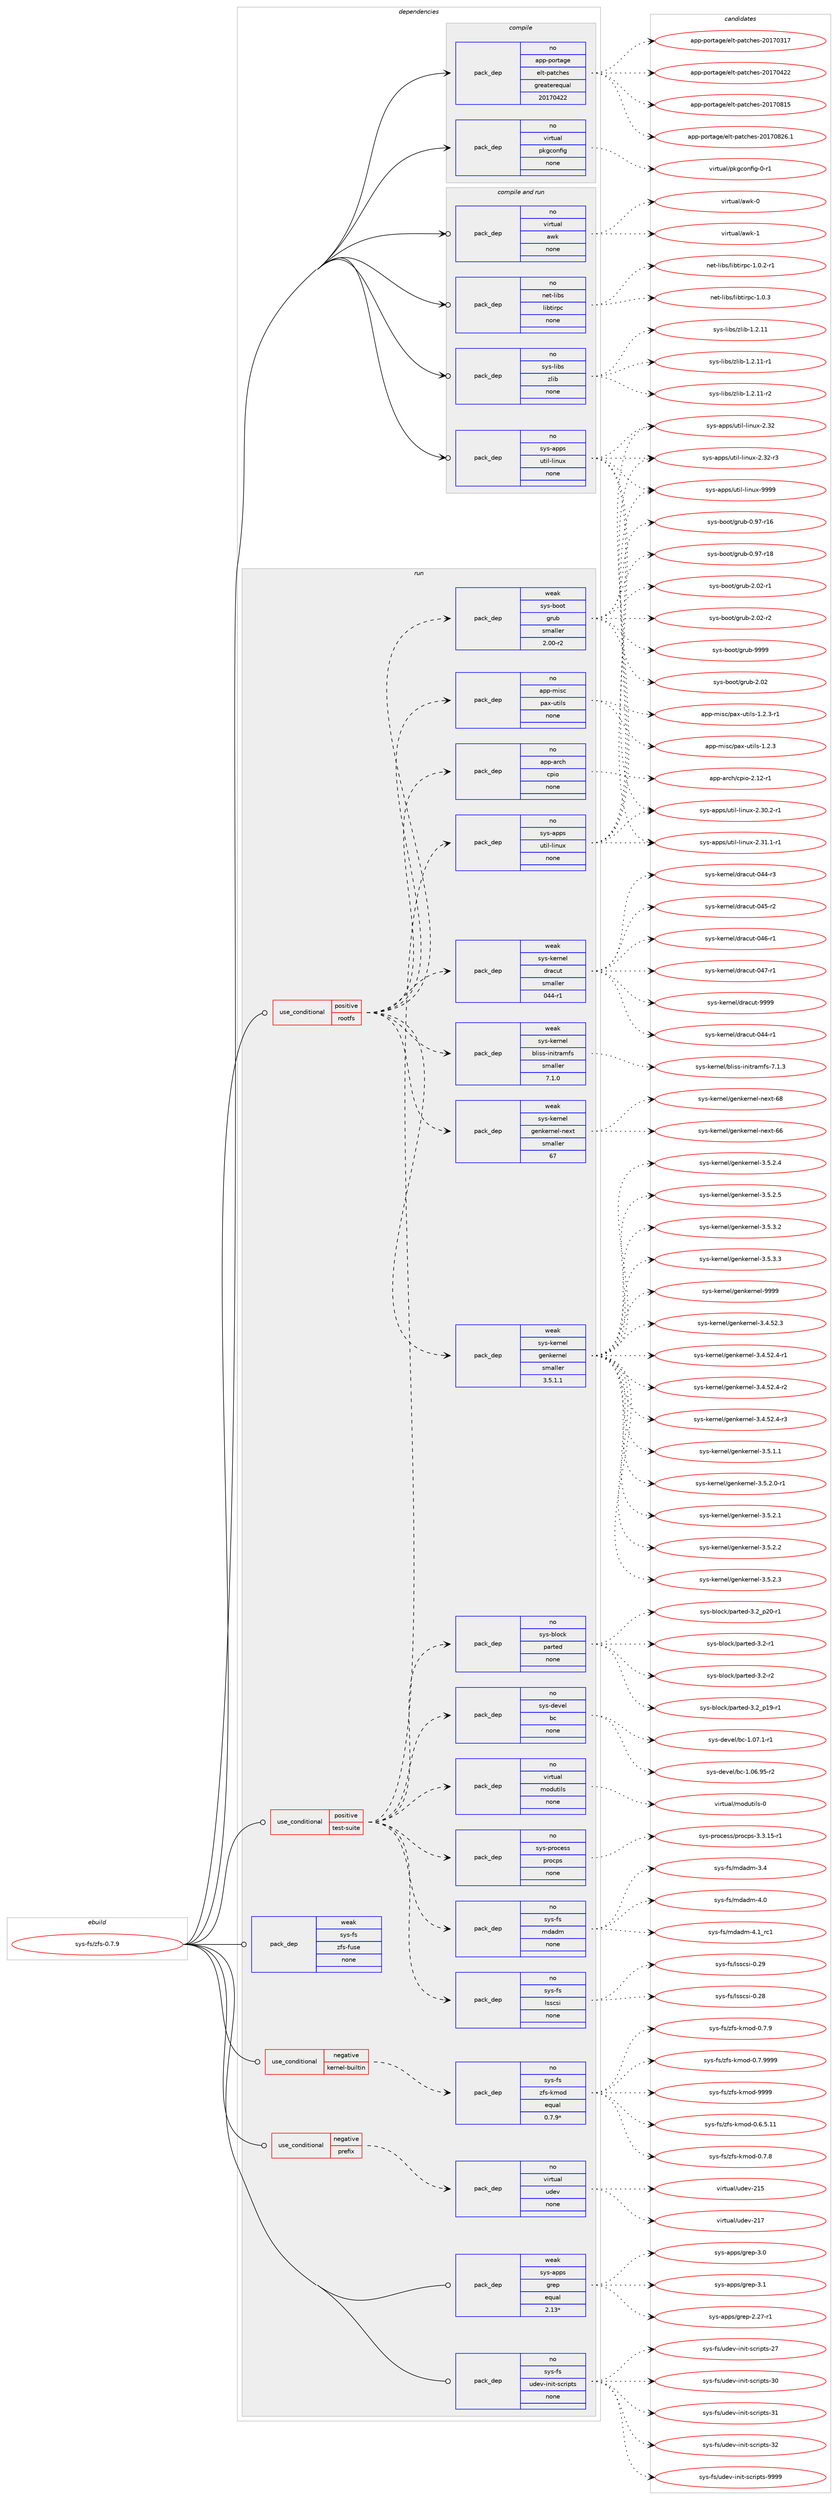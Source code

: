 digraph prolog {

# *************
# Graph options
# *************

newrank=true;
concentrate=true;
compound=true;
graph [rankdir=LR,fontname=Helvetica,fontsize=10,ranksep=1.5];#, ranksep=2.5, nodesep=0.2];
edge  [arrowhead=vee];
node  [fontname=Helvetica,fontsize=10];

# **********
# The ebuild
# **********

subgraph cluster_leftcol {
color=gray;
rank=same;
label=<<i>ebuild</i>>;
id [label="sys-fs/zfs-0.7.9", color=red, width=4, href="../sys-fs/zfs-0.7.9.svg"];
}

# ****************
# The dependencies
# ****************

subgraph cluster_midcol {
color=gray;
label=<<i>dependencies</i>>;
subgraph cluster_compile {
fillcolor="#eeeeee";
style=filled;
label=<<i>compile</i>>;
subgraph pack5389 {
dependency6874 [label=<<TABLE BORDER="0" CELLBORDER="1" CELLSPACING="0" CELLPADDING="4" WIDTH="220"><TR><TD ROWSPAN="6" CELLPADDING="30">pack_dep</TD></TR><TR><TD WIDTH="110">no</TD></TR><TR><TD>app-portage</TD></TR><TR><TD>elt-patches</TD></TR><TR><TD>greaterequal</TD></TR><TR><TD>20170422</TD></TR></TABLE>>, shape=none, color=blue];
}
id:e -> dependency6874:w [weight=20,style="solid",arrowhead="vee"];
subgraph pack5390 {
dependency6875 [label=<<TABLE BORDER="0" CELLBORDER="1" CELLSPACING="0" CELLPADDING="4" WIDTH="220"><TR><TD ROWSPAN="6" CELLPADDING="30">pack_dep</TD></TR><TR><TD WIDTH="110">no</TD></TR><TR><TD>virtual</TD></TR><TR><TD>pkgconfig</TD></TR><TR><TD>none</TD></TR><TR><TD></TD></TR></TABLE>>, shape=none, color=blue];
}
id:e -> dependency6875:w [weight=20,style="solid",arrowhead="vee"];
}
subgraph cluster_compileandrun {
fillcolor="#eeeeee";
style=filled;
label=<<i>compile and run</i>>;
subgraph pack5391 {
dependency6876 [label=<<TABLE BORDER="0" CELLBORDER="1" CELLSPACING="0" CELLPADDING="4" WIDTH="220"><TR><TD ROWSPAN="6" CELLPADDING="30">pack_dep</TD></TR><TR><TD WIDTH="110">no</TD></TR><TR><TD>net-libs</TD></TR><TR><TD>libtirpc</TD></TR><TR><TD>none</TD></TR><TR><TD></TD></TR></TABLE>>, shape=none, color=blue];
}
id:e -> dependency6876:w [weight=20,style="solid",arrowhead="odotvee"];
subgraph pack5392 {
dependency6877 [label=<<TABLE BORDER="0" CELLBORDER="1" CELLSPACING="0" CELLPADDING="4" WIDTH="220"><TR><TD ROWSPAN="6" CELLPADDING="30">pack_dep</TD></TR><TR><TD WIDTH="110">no</TD></TR><TR><TD>sys-apps</TD></TR><TR><TD>util-linux</TD></TR><TR><TD>none</TD></TR><TR><TD></TD></TR></TABLE>>, shape=none, color=blue];
}
id:e -> dependency6877:w [weight=20,style="solid",arrowhead="odotvee"];
subgraph pack5393 {
dependency6878 [label=<<TABLE BORDER="0" CELLBORDER="1" CELLSPACING="0" CELLPADDING="4" WIDTH="220"><TR><TD ROWSPAN="6" CELLPADDING="30">pack_dep</TD></TR><TR><TD WIDTH="110">no</TD></TR><TR><TD>sys-libs</TD></TR><TR><TD>zlib</TD></TR><TR><TD>none</TD></TR><TR><TD></TD></TR></TABLE>>, shape=none, color=blue];
}
id:e -> dependency6878:w [weight=20,style="solid",arrowhead="odotvee"];
subgraph pack5394 {
dependency6879 [label=<<TABLE BORDER="0" CELLBORDER="1" CELLSPACING="0" CELLPADDING="4" WIDTH="220"><TR><TD ROWSPAN="6" CELLPADDING="30">pack_dep</TD></TR><TR><TD WIDTH="110">no</TD></TR><TR><TD>virtual</TD></TR><TR><TD>awk</TD></TR><TR><TD>none</TD></TR><TR><TD></TD></TR></TABLE>>, shape=none, color=blue];
}
id:e -> dependency6879:w [weight=20,style="solid",arrowhead="odotvee"];
}
subgraph cluster_run {
fillcolor="#eeeeee";
style=filled;
label=<<i>run</i>>;
subgraph cond1409 {
dependency6880 [label=<<TABLE BORDER="0" CELLBORDER="1" CELLSPACING="0" CELLPADDING="4"><TR><TD ROWSPAN="3" CELLPADDING="10">use_conditional</TD></TR><TR><TD>negative</TD></TR><TR><TD>kernel-builtin</TD></TR></TABLE>>, shape=none, color=red];
subgraph pack5395 {
dependency6881 [label=<<TABLE BORDER="0" CELLBORDER="1" CELLSPACING="0" CELLPADDING="4" WIDTH="220"><TR><TD ROWSPAN="6" CELLPADDING="30">pack_dep</TD></TR><TR><TD WIDTH="110">no</TD></TR><TR><TD>sys-fs</TD></TR><TR><TD>zfs-kmod</TD></TR><TR><TD>equal</TD></TR><TR><TD>0.7.9*</TD></TR></TABLE>>, shape=none, color=blue];
}
dependency6880:e -> dependency6881:w [weight=20,style="dashed",arrowhead="vee"];
}
id:e -> dependency6880:w [weight=20,style="solid",arrowhead="odot"];
subgraph cond1410 {
dependency6882 [label=<<TABLE BORDER="0" CELLBORDER="1" CELLSPACING="0" CELLPADDING="4"><TR><TD ROWSPAN="3" CELLPADDING="10">use_conditional</TD></TR><TR><TD>negative</TD></TR><TR><TD>prefix</TD></TR></TABLE>>, shape=none, color=red];
subgraph pack5396 {
dependency6883 [label=<<TABLE BORDER="0" CELLBORDER="1" CELLSPACING="0" CELLPADDING="4" WIDTH="220"><TR><TD ROWSPAN="6" CELLPADDING="30">pack_dep</TD></TR><TR><TD WIDTH="110">no</TD></TR><TR><TD>virtual</TD></TR><TR><TD>udev</TD></TR><TR><TD>none</TD></TR><TR><TD></TD></TR></TABLE>>, shape=none, color=blue];
}
dependency6882:e -> dependency6883:w [weight=20,style="dashed",arrowhead="vee"];
}
id:e -> dependency6882:w [weight=20,style="solid",arrowhead="odot"];
subgraph cond1411 {
dependency6884 [label=<<TABLE BORDER="0" CELLBORDER="1" CELLSPACING="0" CELLPADDING="4"><TR><TD ROWSPAN="3" CELLPADDING="10">use_conditional</TD></TR><TR><TD>positive</TD></TR><TR><TD>rootfs</TD></TR></TABLE>>, shape=none, color=red];
subgraph pack5397 {
dependency6885 [label=<<TABLE BORDER="0" CELLBORDER="1" CELLSPACING="0" CELLPADDING="4" WIDTH="220"><TR><TD ROWSPAN="6" CELLPADDING="30">pack_dep</TD></TR><TR><TD WIDTH="110">no</TD></TR><TR><TD>app-arch</TD></TR><TR><TD>cpio</TD></TR><TR><TD>none</TD></TR><TR><TD></TD></TR></TABLE>>, shape=none, color=blue];
}
dependency6884:e -> dependency6885:w [weight=20,style="dashed",arrowhead="vee"];
subgraph pack5398 {
dependency6886 [label=<<TABLE BORDER="0" CELLBORDER="1" CELLSPACING="0" CELLPADDING="4" WIDTH="220"><TR><TD ROWSPAN="6" CELLPADDING="30">pack_dep</TD></TR><TR><TD WIDTH="110">no</TD></TR><TR><TD>app-misc</TD></TR><TR><TD>pax-utils</TD></TR><TR><TD>none</TD></TR><TR><TD></TD></TR></TABLE>>, shape=none, color=blue];
}
dependency6884:e -> dependency6886:w [weight=20,style="dashed",arrowhead="vee"];
subgraph pack5399 {
dependency6887 [label=<<TABLE BORDER="0" CELLBORDER="1" CELLSPACING="0" CELLPADDING="4" WIDTH="220"><TR><TD ROWSPAN="6" CELLPADDING="30">pack_dep</TD></TR><TR><TD WIDTH="110">weak</TD></TR><TR><TD>sys-boot</TD></TR><TR><TD>grub</TD></TR><TR><TD>smaller</TD></TR><TR><TD>2.00-r2</TD></TR></TABLE>>, shape=none, color=blue];
}
dependency6884:e -> dependency6887:w [weight=20,style="dashed",arrowhead="vee"];
subgraph pack5400 {
dependency6888 [label=<<TABLE BORDER="0" CELLBORDER="1" CELLSPACING="0" CELLPADDING="4" WIDTH="220"><TR><TD ROWSPAN="6" CELLPADDING="30">pack_dep</TD></TR><TR><TD WIDTH="110">weak</TD></TR><TR><TD>sys-kernel</TD></TR><TR><TD>genkernel</TD></TR><TR><TD>smaller</TD></TR><TR><TD>3.5.1.1</TD></TR></TABLE>>, shape=none, color=blue];
}
dependency6884:e -> dependency6888:w [weight=20,style="dashed",arrowhead="vee"];
subgraph pack5401 {
dependency6889 [label=<<TABLE BORDER="0" CELLBORDER="1" CELLSPACING="0" CELLPADDING="4" WIDTH="220"><TR><TD ROWSPAN="6" CELLPADDING="30">pack_dep</TD></TR><TR><TD WIDTH="110">weak</TD></TR><TR><TD>sys-kernel</TD></TR><TR><TD>genkernel-next</TD></TR><TR><TD>smaller</TD></TR><TR><TD>67</TD></TR></TABLE>>, shape=none, color=blue];
}
dependency6884:e -> dependency6889:w [weight=20,style="dashed",arrowhead="vee"];
subgraph pack5402 {
dependency6890 [label=<<TABLE BORDER="0" CELLBORDER="1" CELLSPACING="0" CELLPADDING="4" WIDTH="220"><TR><TD ROWSPAN="6" CELLPADDING="30">pack_dep</TD></TR><TR><TD WIDTH="110">weak</TD></TR><TR><TD>sys-kernel</TD></TR><TR><TD>bliss-initramfs</TD></TR><TR><TD>smaller</TD></TR><TR><TD>7.1.0</TD></TR></TABLE>>, shape=none, color=blue];
}
dependency6884:e -> dependency6890:w [weight=20,style="dashed",arrowhead="vee"];
subgraph pack5403 {
dependency6891 [label=<<TABLE BORDER="0" CELLBORDER="1" CELLSPACING="0" CELLPADDING="4" WIDTH="220"><TR><TD ROWSPAN="6" CELLPADDING="30">pack_dep</TD></TR><TR><TD WIDTH="110">weak</TD></TR><TR><TD>sys-kernel</TD></TR><TR><TD>dracut</TD></TR><TR><TD>smaller</TD></TR><TR><TD>044-r1</TD></TR></TABLE>>, shape=none, color=blue];
}
dependency6884:e -> dependency6891:w [weight=20,style="dashed",arrowhead="vee"];
}
id:e -> dependency6884:w [weight=20,style="solid",arrowhead="odot"];
subgraph cond1412 {
dependency6892 [label=<<TABLE BORDER="0" CELLBORDER="1" CELLSPACING="0" CELLPADDING="4"><TR><TD ROWSPAN="3" CELLPADDING="10">use_conditional</TD></TR><TR><TD>positive</TD></TR><TR><TD>test-suite</TD></TR></TABLE>>, shape=none, color=red];
subgraph pack5404 {
dependency6893 [label=<<TABLE BORDER="0" CELLBORDER="1" CELLSPACING="0" CELLPADDING="4" WIDTH="220"><TR><TD ROWSPAN="6" CELLPADDING="30">pack_dep</TD></TR><TR><TD WIDTH="110">no</TD></TR><TR><TD>sys-apps</TD></TR><TR><TD>util-linux</TD></TR><TR><TD>none</TD></TR><TR><TD></TD></TR></TABLE>>, shape=none, color=blue];
}
dependency6892:e -> dependency6893:w [weight=20,style="dashed",arrowhead="vee"];
subgraph pack5405 {
dependency6894 [label=<<TABLE BORDER="0" CELLBORDER="1" CELLSPACING="0" CELLPADDING="4" WIDTH="220"><TR><TD ROWSPAN="6" CELLPADDING="30">pack_dep</TD></TR><TR><TD WIDTH="110">no</TD></TR><TR><TD>sys-devel</TD></TR><TR><TD>bc</TD></TR><TR><TD>none</TD></TR><TR><TD></TD></TR></TABLE>>, shape=none, color=blue];
}
dependency6892:e -> dependency6894:w [weight=20,style="dashed",arrowhead="vee"];
subgraph pack5406 {
dependency6895 [label=<<TABLE BORDER="0" CELLBORDER="1" CELLSPACING="0" CELLPADDING="4" WIDTH="220"><TR><TD ROWSPAN="6" CELLPADDING="30">pack_dep</TD></TR><TR><TD WIDTH="110">no</TD></TR><TR><TD>sys-block</TD></TR><TR><TD>parted</TD></TR><TR><TD>none</TD></TR><TR><TD></TD></TR></TABLE>>, shape=none, color=blue];
}
dependency6892:e -> dependency6895:w [weight=20,style="dashed",arrowhead="vee"];
subgraph pack5407 {
dependency6896 [label=<<TABLE BORDER="0" CELLBORDER="1" CELLSPACING="0" CELLPADDING="4" WIDTH="220"><TR><TD ROWSPAN="6" CELLPADDING="30">pack_dep</TD></TR><TR><TD WIDTH="110">no</TD></TR><TR><TD>sys-fs</TD></TR><TR><TD>lsscsi</TD></TR><TR><TD>none</TD></TR><TR><TD></TD></TR></TABLE>>, shape=none, color=blue];
}
dependency6892:e -> dependency6896:w [weight=20,style="dashed",arrowhead="vee"];
subgraph pack5408 {
dependency6897 [label=<<TABLE BORDER="0" CELLBORDER="1" CELLSPACING="0" CELLPADDING="4" WIDTH="220"><TR><TD ROWSPAN="6" CELLPADDING="30">pack_dep</TD></TR><TR><TD WIDTH="110">no</TD></TR><TR><TD>sys-fs</TD></TR><TR><TD>mdadm</TD></TR><TR><TD>none</TD></TR><TR><TD></TD></TR></TABLE>>, shape=none, color=blue];
}
dependency6892:e -> dependency6897:w [weight=20,style="dashed",arrowhead="vee"];
subgraph pack5409 {
dependency6898 [label=<<TABLE BORDER="0" CELLBORDER="1" CELLSPACING="0" CELLPADDING="4" WIDTH="220"><TR><TD ROWSPAN="6" CELLPADDING="30">pack_dep</TD></TR><TR><TD WIDTH="110">no</TD></TR><TR><TD>sys-process</TD></TR><TR><TD>procps</TD></TR><TR><TD>none</TD></TR><TR><TD></TD></TR></TABLE>>, shape=none, color=blue];
}
dependency6892:e -> dependency6898:w [weight=20,style="dashed",arrowhead="vee"];
subgraph pack5410 {
dependency6899 [label=<<TABLE BORDER="0" CELLBORDER="1" CELLSPACING="0" CELLPADDING="4" WIDTH="220"><TR><TD ROWSPAN="6" CELLPADDING="30">pack_dep</TD></TR><TR><TD WIDTH="110">no</TD></TR><TR><TD>virtual</TD></TR><TR><TD>modutils</TD></TR><TR><TD>none</TD></TR><TR><TD></TD></TR></TABLE>>, shape=none, color=blue];
}
dependency6892:e -> dependency6899:w [weight=20,style="dashed",arrowhead="vee"];
}
id:e -> dependency6892:w [weight=20,style="solid",arrowhead="odot"];
subgraph pack5411 {
dependency6900 [label=<<TABLE BORDER="0" CELLBORDER="1" CELLSPACING="0" CELLPADDING="4" WIDTH="220"><TR><TD ROWSPAN="6" CELLPADDING="30">pack_dep</TD></TR><TR><TD WIDTH="110">no</TD></TR><TR><TD>sys-fs</TD></TR><TR><TD>udev-init-scripts</TD></TR><TR><TD>none</TD></TR><TR><TD></TD></TR></TABLE>>, shape=none, color=blue];
}
id:e -> dependency6900:w [weight=20,style="solid",arrowhead="odot"];
subgraph pack5412 {
dependency6901 [label=<<TABLE BORDER="0" CELLBORDER="1" CELLSPACING="0" CELLPADDING="4" WIDTH="220"><TR><TD ROWSPAN="6" CELLPADDING="30">pack_dep</TD></TR><TR><TD WIDTH="110">weak</TD></TR><TR><TD>sys-apps</TD></TR><TR><TD>grep</TD></TR><TR><TD>equal</TD></TR><TR><TD>2.13*</TD></TR></TABLE>>, shape=none, color=blue];
}
id:e -> dependency6901:w [weight=20,style="solid",arrowhead="odot"];
subgraph pack5413 {
dependency6902 [label=<<TABLE BORDER="0" CELLBORDER="1" CELLSPACING="0" CELLPADDING="4" WIDTH="220"><TR><TD ROWSPAN="6" CELLPADDING="30">pack_dep</TD></TR><TR><TD WIDTH="110">weak</TD></TR><TR><TD>sys-fs</TD></TR><TR><TD>zfs-fuse</TD></TR><TR><TD>none</TD></TR><TR><TD></TD></TR></TABLE>>, shape=none, color=blue];
}
id:e -> dependency6902:w [weight=20,style="solid",arrowhead="odot"];
}
}

# **************
# The candidates
# **************

subgraph cluster_choices {
rank=same;
color=gray;
label=<<i>candidates</i>>;

subgraph choice5389 {
color=black;
nodesep=1;
choice97112112451121111141169710310147101108116451129711699104101115455048495548514955 [label="app-portage/elt-patches-20170317", color=red, width=4,href="../app-portage/elt-patches-20170317.svg"];
choice97112112451121111141169710310147101108116451129711699104101115455048495548525050 [label="app-portage/elt-patches-20170422", color=red, width=4,href="../app-portage/elt-patches-20170422.svg"];
choice97112112451121111141169710310147101108116451129711699104101115455048495548564953 [label="app-portage/elt-patches-20170815", color=red, width=4,href="../app-portage/elt-patches-20170815.svg"];
choice971121124511211111411697103101471011081164511297116991041011154550484955485650544649 [label="app-portage/elt-patches-20170826.1", color=red, width=4,href="../app-portage/elt-patches-20170826.1.svg"];
dependency6874:e -> choice97112112451121111141169710310147101108116451129711699104101115455048495548514955:w [style=dotted,weight="100"];
dependency6874:e -> choice97112112451121111141169710310147101108116451129711699104101115455048495548525050:w [style=dotted,weight="100"];
dependency6874:e -> choice97112112451121111141169710310147101108116451129711699104101115455048495548564953:w [style=dotted,weight="100"];
dependency6874:e -> choice971121124511211111411697103101471011081164511297116991041011154550484955485650544649:w [style=dotted,weight="100"];
}
subgraph choice5390 {
color=black;
nodesep=1;
choice11810511411611797108471121071039911111010210510345484511449 [label="virtual/pkgconfig-0-r1", color=red, width=4,href="../virtual/pkgconfig-0-r1.svg"];
dependency6875:e -> choice11810511411611797108471121071039911111010210510345484511449:w [style=dotted,weight="100"];
}
subgraph choice5391 {
color=black;
nodesep=1;
choice11010111645108105981154710810598116105114112994549464846504511449 [label="net-libs/libtirpc-1.0.2-r1", color=red, width=4,href="../net-libs/libtirpc-1.0.2-r1.svg"];
choice1101011164510810598115471081059811610511411299454946484651 [label="net-libs/libtirpc-1.0.3", color=red, width=4,href="../net-libs/libtirpc-1.0.3.svg"];
dependency6876:e -> choice11010111645108105981154710810598116105114112994549464846504511449:w [style=dotted,weight="100"];
dependency6876:e -> choice1101011164510810598115471081059811610511411299454946484651:w [style=dotted,weight="100"];
}
subgraph choice5392 {
color=black;
nodesep=1;
choice11512111545971121121154711711610510845108105110117120455046514846504511449 [label="sys-apps/util-linux-2.30.2-r1", color=red, width=4,href="../sys-apps/util-linux-2.30.2-r1.svg"];
choice11512111545971121121154711711610510845108105110117120455046514946494511449 [label="sys-apps/util-linux-2.31.1-r1", color=red, width=4,href="../sys-apps/util-linux-2.31.1-r1.svg"];
choice115121115459711211211547117116105108451081051101171204550465150 [label="sys-apps/util-linux-2.32", color=red, width=4,href="../sys-apps/util-linux-2.32.svg"];
choice1151211154597112112115471171161051084510810511011712045504651504511451 [label="sys-apps/util-linux-2.32-r3", color=red, width=4,href="../sys-apps/util-linux-2.32-r3.svg"];
choice115121115459711211211547117116105108451081051101171204557575757 [label="sys-apps/util-linux-9999", color=red, width=4,href="../sys-apps/util-linux-9999.svg"];
dependency6877:e -> choice11512111545971121121154711711610510845108105110117120455046514846504511449:w [style=dotted,weight="100"];
dependency6877:e -> choice11512111545971121121154711711610510845108105110117120455046514946494511449:w [style=dotted,weight="100"];
dependency6877:e -> choice115121115459711211211547117116105108451081051101171204550465150:w [style=dotted,weight="100"];
dependency6877:e -> choice1151211154597112112115471171161051084510810511011712045504651504511451:w [style=dotted,weight="100"];
dependency6877:e -> choice115121115459711211211547117116105108451081051101171204557575757:w [style=dotted,weight="100"];
}
subgraph choice5393 {
color=black;
nodesep=1;
choice1151211154510810598115471221081059845494650464949 [label="sys-libs/zlib-1.2.11", color=red, width=4,href="../sys-libs/zlib-1.2.11.svg"];
choice11512111545108105981154712210810598454946504649494511449 [label="sys-libs/zlib-1.2.11-r1", color=red, width=4,href="../sys-libs/zlib-1.2.11-r1.svg"];
choice11512111545108105981154712210810598454946504649494511450 [label="sys-libs/zlib-1.2.11-r2", color=red, width=4,href="../sys-libs/zlib-1.2.11-r2.svg"];
dependency6878:e -> choice1151211154510810598115471221081059845494650464949:w [style=dotted,weight="100"];
dependency6878:e -> choice11512111545108105981154712210810598454946504649494511449:w [style=dotted,weight="100"];
dependency6878:e -> choice11512111545108105981154712210810598454946504649494511450:w [style=dotted,weight="100"];
}
subgraph choice5394 {
color=black;
nodesep=1;
choice1181051141161179710847971191074548 [label="virtual/awk-0", color=red, width=4,href="../virtual/awk-0.svg"];
choice1181051141161179710847971191074549 [label="virtual/awk-1", color=red, width=4,href="../virtual/awk-1.svg"];
dependency6879:e -> choice1181051141161179710847971191074548:w [style=dotted,weight="100"];
dependency6879:e -> choice1181051141161179710847971191074549:w [style=dotted,weight="100"];
}
subgraph choice5395 {
color=black;
nodesep=1;
choice115121115451021154712210211545107109111100454846544653464949 [label="sys-fs/zfs-kmod-0.6.5.11", color=red, width=4,href="../sys-fs/zfs-kmod-0.6.5.11.svg"];
choice115121115451021154712210211545107109111100454846554656 [label="sys-fs/zfs-kmod-0.7.8", color=red, width=4,href="../sys-fs/zfs-kmod-0.7.8.svg"];
choice115121115451021154712210211545107109111100454846554657 [label="sys-fs/zfs-kmod-0.7.9", color=red, width=4,href="../sys-fs/zfs-kmod-0.7.9.svg"];
choice115121115451021154712210211545107109111100454846554657575757 [label="sys-fs/zfs-kmod-0.7.9999", color=red, width=4,href="../sys-fs/zfs-kmod-0.7.9999.svg"];
choice1151211154510211547122102115451071091111004557575757 [label="sys-fs/zfs-kmod-9999", color=red, width=4,href="../sys-fs/zfs-kmod-9999.svg"];
dependency6881:e -> choice115121115451021154712210211545107109111100454846544653464949:w [style=dotted,weight="100"];
dependency6881:e -> choice115121115451021154712210211545107109111100454846554656:w [style=dotted,weight="100"];
dependency6881:e -> choice115121115451021154712210211545107109111100454846554657:w [style=dotted,weight="100"];
dependency6881:e -> choice115121115451021154712210211545107109111100454846554657575757:w [style=dotted,weight="100"];
dependency6881:e -> choice1151211154510211547122102115451071091111004557575757:w [style=dotted,weight="100"];
}
subgraph choice5396 {
color=black;
nodesep=1;
choice118105114116117971084711710010111845504953 [label="virtual/udev-215", color=red, width=4,href="../virtual/udev-215.svg"];
choice118105114116117971084711710010111845504955 [label="virtual/udev-217", color=red, width=4,href="../virtual/udev-217.svg"];
dependency6883:e -> choice118105114116117971084711710010111845504953:w [style=dotted,weight="100"];
dependency6883:e -> choice118105114116117971084711710010111845504955:w [style=dotted,weight="100"];
}
subgraph choice5397 {
color=black;
nodesep=1;
choice97112112459711499104479911210511145504649504511449 [label="app-arch/cpio-2.12-r1", color=red, width=4,href="../app-arch/cpio-2.12-r1.svg"];
dependency6885:e -> choice97112112459711499104479911210511145504649504511449:w [style=dotted,weight="100"];
}
subgraph choice5398 {
color=black;
nodesep=1;
choice971121124510910511599471129712045117116105108115454946504651 [label="app-misc/pax-utils-1.2.3", color=red, width=4,href="../app-misc/pax-utils-1.2.3.svg"];
choice9711211245109105115994711297120451171161051081154549465046514511449 [label="app-misc/pax-utils-1.2.3-r1", color=red, width=4,href="../app-misc/pax-utils-1.2.3-r1.svg"];
dependency6886:e -> choice971121124510910511599471129712045117116105108115454946504651:w [style=dotted,weight="100"];
dependency6886:e -> choice9711211245109105115994711297120451171161051081154549465046514511449:w [style=dotted,weight="100"];
}
subgraph choice5399 {
color=black;
nodesep=1;
choice115121115459811111111647103114117984550464850 [label="sys-boot/grub-2.02", color=red, width=4,href="../sys-boot/grub-2.02.svg"];
choice115121115459811111111647103114117984548465755451144954 [label="sys-boot/grub-0.97-r16", color=red, width=4,href="../sys-boot/grub-0.97-r16.svg"];
choice115121115459811111111647103114117984548465755451144956 [label="sys-boot/grub-0.97-r18", color=red, width=4,href="../sys-boot/grub-0.97-r18.svg"];
choice1151211154598111111116471031141179845504648504511449 [label="sys-boot/grub-2.02-r1", color=red, width=4,href="../sys-boot/grub-2.02-r1.svg"];
choice1151211154598111111116471031141179845504648504511450 [label="sys-boot/grub-2.02-r2", color=red, width=4,href="../sys-boot/grub-2.02-r2.svg"];
choice115121115459811111111647103114117984557575757 [label="sys-boot/grub-9999", color=red, width=4,href="../sys-boot/grub-9999.svg"];
dependency6887:e -> choice115121115459811111111647103114117984550464850:w [style=dotted,weight="100"];
dependency6887:e -> choice115121115459811111111647103114117984548465755451144954:w [style=dotted,weight="100"];
dependency6887:e -> choice115121115459811111111647103114117984548465755451144956:w [style=dotted,weight="100"];
dependency6887:e -> choice1151211154598111111116471031141179845504648504511449:w [style=dotted,weight="100"];
dependency6887:e -> choice1151211154598111111116471031141179845504648504511450:w [style=dotted,weight="100"];
dependency6887:e -> choice115121115459811111111647103114117984557575757:w [style=dotted,weight="100"];
}
subgraph choice5400 {
color=black;
nodesep=1;
choice1151211154510710111411010110847103101110107101114110101108455146524653504651 [label="sys-kernel/genkernel-3.4.52.3", color=red, width=4,href="../sys-kernel/genkernel-3.4.52.3.svg"];
choice11512111545107101114110101108471031011101071011141101011084551465246535046524511449 [label="sys-kernel/genkernel-3.4.52.4-r1", color=red, width=4,href="../sys-kernel/genkernel-3.4.52.4-r1.svg"];
choice11512111545107101114110101108471031011101071011141101011084551465246535046524511450 [label="sys-kernel/genkernel-3.4.52.4-r2", color=red, width=4,href="../sys-kernel/genkernel-3.4.52.4-r2.svg"];
choice11512111545107101114110101108471031011101071011141101011084551465246535046524511451 [label="sys-kernel/genkernel-3.4.52.4-r3", color=red, width=4,href="../sys-kernel/genkernel-3.4.52.4-r3.svg"];
choice11512111545107101114110101108471031011101071011141101011084551465346494649 [label="sys-kernel/genkernel-3.5.1.1", color=red, width=4,href="../sys-kernel/genkernel-3.5.1.1.svg"];
choice115121115451071011141101011084710310111010710111411010110845514653465046484511449 [label="sys-kernel/genkernel-3.5.2.0-r1", color=red, width=4,href="../sys-kernel/genkernel-3.5.2.0-r1.svg"];
choice11512111545107101114110101108471031011101071011141101011084551465346504649 [label="sys-kernel/genkernel-3.5.2.1", color=red, width=4,href="../sys-kernel/genkernel-3.5.2.1.svg"];
choice11512111545107101114110101108471031011101071011141101011084551465346504650 [label="sys-kernel/genkernel-3.5.2.2", color=red, width=4,href="../sys-kernel/genkernel-3.5.2.2.svg"];
choice11512111545107101114110101108471031011101071011141101011084551465346504651 [label="sys-kernel/genkernel-3.5.2.3", color=red, width=4,href="../sys-kernel/genkernel-3.5.2.3.svg"];
choice11512111545107101114110101108471031011101071011141101011084551465346504652 [label="sys-kernel/genkernel-3.5.2.4", color=red, width=4,href="../sys-kernel/genkernel-3.5.2.4.svg"];
choice11512111545107101114110101108471031011101071011141101011084551465346504653 [label="sys-kernel/genkernel-3.5.2.5", color=red, width=4,href="../sys-kernel/genkernel-3.5.2.5.svg"];
choice11512111545107101114110101108471031011101071011141101011084551465346514650 [label="sys-kernel/genkernel-3.5.3.2", color=red, width=4,href="../sys-kernel/genkernel-3.5.3.2.svg"];
choice11512111545107101114110101108471031011101071011141101011084551465346514651 [label="sys-kernel/genkernel-3.5.3.3", color=red, width=4,href="../sys-kernel/genkernel-3.5.3.3.svg"];
choice11512111545107101114110101108471031011101071011141101011084557575757 [label="sys-kernel/genkernel-9999", color=red, width=4,href="../sys-kernel/genkernel-9999.svg"];
dependency6888:e -> choice1151211154510710111411010110847103101110107101114110101108455146524653504651:w [style=dotted,weight="100"];
dependency6888:e -> choice11512111545107101114110101108471031011101071011141101011084551465246535046524511449:w [style=dotted,weight="100"];
dependency6888:e -> choice11512111545107101114110101108471031011101071011141101011084551465246535046524511450:w [style=dotted,weight="100"];
dependency6888:e -> choice11512111545107101114110101108471031011101071011141101011084551465246535046524511451:w [style=dotted,weight="100"];
dependency6888:e -> choice11512111545107101114110101108471031011101071011141101011084551465346494649:w [style=dotted,weight="100"];
dependency6888:e -> choice115121115451071011141101011084710310111010710111411010110845514653465046484511449:w [style=dotted,weight="100"];
dependency6888:e -> choice11512111545107101114110101108471031011101071011141101011084551465346504649:w [style=dotted,weight="100"];
dependency6888:e -> choice11512111545107101114110101108471031011101071011141101011084551465346504650:w [style=dotted,weight="100"];
dependency6888:e -> choice11512111545107101114110101108471031011101071011141101011084551465346504651:w [style=dotted,weight="100"];
dependency6888:e -> choice11512111545107101114110101108471031011101071011141101011084551465346504652:w [style=dotted,weight="100"];
dependency6888:e -> choice11512111545107101114110101108471031011101071011141101011084551465346504653:w [style=dotted,weight="100"];
dependency6888:e -> choice11512111545107101114110101108471031011101071011141101011084551465346514650:w [style=dotted,weight="100"];
dependency6888:e -> choice11512111545107101114110101108471031011101071011141101011084551465346514651:w [style=dotted,weight="100"];
dependency6888:e -> choice11512111545107101114110101108471031011101071011141101011084557575757:w [style=dotted,weight="100"];
}
subgraph choice5401 {
color=black;
nodesep=1;
choice115121115451071011141101011084710310111010710111411010110845110101120116455454 [label="sys-kernel/genkernel-next-66", color=red, width=4,href="../sys-kernel/genkernel-next-66.svg"];
choice115121115451071011141101011084710310111010710111411010110845110101120116455456 [label="sys-kernel/genkernel-next-68", color=red, width=4,href="../sys-kernel/genkernel-next-68.svg"];
dependency6889:e -> choice115121115451071011141101011084710310111010710111411010110845110101120116455454:w [style=dotted,weight="100"];
dependency6889:e -> choice115121115451071011141101011084710310111010710111411010110845110101120116455456:w [style=dotted,weight="100"];
}
subgraph choice5402 {
color=black;
nodesep=1;
choice1151211154510710111411010110847981081051151154510511010511611497109102115455546494651 [label="sys-kernel/bliss-initramfs-7.1.3", color=red, width=4,href="../sys-kernel/bliss-initramfs-7.1.3.svg"];
dependency6890:e -> choice1151211154510710111411010110847981081051151154510511010511611497109102115455546494651:w [style=dotted,weight="100"];
}
subgraph choice5403 {
color=black;
nodesep=1;
choice11512111545107101114110101108471001149799117116454852524511449 [label="sys-kernel/dracut-044-r1", color=red, width=4,href="../sys-kernel/dracut-044-r1.svg"];
choice11512111545107101114110101108471001149799117116454852524511451 [label="sys-kernel/dracut-044-r3", color=red, width=4,href="../sys-kernel/dracut-044-r3.svg"];
choice11512111545107101114110101108471001149799117116454852534511450 [label="sys-kernel/dracut-045-r2", color=red, width=4,href="../sys-kernel/dracut-045-r2.svg"];
choice11512111545107101114110101108471001149799117116454852544511449 [label="sys-kernel/dracut-046-r1", color=red, width=4,href="../sys-kernel/dracut-046-r1.svg"];
choice11512111545107101114110101108471001149799117116454852554511449 [label="sys-kernel/dracut-047-r1", color=red, width=4,href="../sys-kernel/dracut-047-r1.svg"];
choice115121115451071011141101011084710011497991171164557575757 [label="sys-kernel/dracut-9999", color=red, width=4,href="../sys-kernel/dracut-9999.svg"];
dependency6891:e -> choice11512111545107101114110101108471001149799117116454852524511449:w [style=dotted,weight="100"];
dependency6891:e -> choice11512111545107101114110101108471001149799117116454852524511451:w [style=dotted,weight="100"];
dependency6891:e -> choice11512111545107101114110101108471001149799117116454852534511450:w [style=dotted,weight="100"];
dependency6891:e -> choice11512111545107101114110101108471001149799117116454852544511449:w [style=dotted,weight="100"];
dependency6891:e -> choice11512111545107101114110101108471001149799117116454852554511449:w [style=dotted,weight="100"];
dependency6891:e -> choice115121115451071011141101011084710011497991171164557575757:w [style=dotted,weight="100"];
}
subgraph choice5404 {
color=black;
nodesep=1;
choice11512111545971121121154711711610510845108105110117120455046514846504511449 [label="sys-apps/util-linux-2.30.2-r1", color=red, width=4,href="../sys-apps/util-linux-2.30.2-r1.svg"];
choice11512111545971121121154711711610510845108105110117120455046514946494511449 [label="sys-apps/util-linux-2.31.1-r1", color=red, width=4,href="../sys-apps/util-linux-2.31.1-r1.svg"];
choice115121115459711211211547117116105108451081051101171204550465150 [label="sys-apps/util-linux-2.32", color=red, width=4,href="../sys-apps/util-linux-2.32.svg"];
choice1151211154597112112115471171161051084510810511011712045504651504511451 [label="sys-apps/util-linux-2.32-r3", color=red, width=4,href="../sys-apps/util-linux-2.32-r3.svg"];
choice115121115459711211211547117116105108451081051101171204557575757 [label="sys-apps/util-linux-9999", color=red, width=4,href="../sys-apps/util-linux-9999.svg"];
dependency6893:e -> choice11512111545971121121154711711610510845108105110117120455046514846504511449:w [style=dotted,weight="100"];
dependency6893:e -> choice11512111545971121121154711711610510845108105110117120455046514946494511449:w [style=dotted,weight="100"];
dependency6893:e -> choice115121115459711211211547117116105108451081051101171204550465150:w [style=dotted,weight="100"];
dependency6893:e -> choice1151211154597112112115471171161051084510810511011712045504651504511451:w [style=dotted,weight="100"];
dependency6893:e -> choice115121115459711211211547117116105108451081051101171204557575757:w [style=dotted,weight="100"];
}
subgraph choice5405 {
color=black;
nodesep=1;
choice1151211154510010111810110847989945494648544657534511450 [label="sys-devel/bc-1.06.95-r2", color=red, width=4,href="../sys-devel/bc-1.06.95-r2.svg"];
choice11512111545100101118101108479899454946485546494511449 [label="sys-devel/bc-1.07.1-r1", color=red, width=4,href="../sys-devel/bc-1.07.1-r1.svg"];
dependency6894:e -> choice1151211154510010111810110847989945494648544657534511450:w [style=dotted,weight="100"];
dependency6894:e -> choice11512111545100101118101108479899454946485546494511449:w [style=dotted,weight="100"];
}
subgraph choice5406 {
color=black;
nodesep=1;
choice1151211154598108111991074711297114116101100455146504511449 [label="sys-block/parted-3.2-r1", color=red, width=4,href="../sys-block/parted-3.2-r1.svg"];
choice1151211154598108111991074711297114116101100455146504511450 [label="sys-block/parted-3.2-r2", color=red, width=4,href="../sys-block/parted-3.2-r2.svg"];
choice1151211154598108111991074711297114116101100455146509511249574511449 [label="sys-block/parted-3.2_p19-r1", color=red, width=4,href="../sys-block/parted-3.2_p19-r1.svg"];
choice1151211154598108111991074711297114116101100455146509511250484511449 [label="sys-block/parted-3.2_p20-r1", color=red, width=4,href="../sys-block/parted-3.2_p20-r1.svg"];
dependency6895:e -> choice1151211154598108111991074711297114116101100455146504511449:w [style=dotted,weight="100"];
dependency6895:e -> choice1151211154598108111991074711297114116101100455146504511450:w [style=dotted,weight="100"];
dependency6895:e -> choice1151211154598108111991074711297114116101100455146509511249574511449:w [style=dotted,weight="100"];
dependency6895:e -> choice1151211154598108111991074711297114116101100455146509511250484511449:w [style=dotted,weight="100"];
}
subgraph choice5407 {
color=black;
nodesep=1;
choice1151211154510211547108115115991151054548465056 [label="sys-fs/lsscsi-0.28", color=red, width=4,href="../sys-fs/lsscsi-0.28.svg"];
choice1151211154510211547108115115991151054548465057 [label="sys-fs/lsscsi-0.29", color=red, width=4,href="../sys-fs/lsscsi-0.29.svg"];
dependency6896:e -> choice1151211154510211547108115115991151054548465056:w [style=dotted,weight="100"];
dependency6896:e -> choice1151211154510211547108115115991151054548465057:w [style=dotted,weight="100"];
}
subgraph choice5408 {
color=black;
nodesep=1;
choice11512111545102115471091009710010945514652 [label="sys-fs/mdadm-3.4", color=red, width=4,href="../sys-fs/mdadm-3.4.svg"];
choice11512111545102115471091009710010945524648 [label="sys-fs/mdadm-4.0", color=red, width=4,href="../sys-fs/mdadm-4.0.svg"];
choice11512111545102115471091009710010945524649951149949 [label="sys-fs/mdadm-4.1_rc1", color=red, width=4,href="../sys-fs/mdadm-4.1_rc1.svg"];
dependency6897:e -> choice11512111545102115471091009710010945514652:w [style=dotted,weight="100"];
dependency6897:e -> choice11512111545102115471091009710010945524648:w [style=dotted,weight="100"];
dependency6897:e -> choice11512111545102115471091009710010945524649951149949:w [style=dotted,weight="100"];
}
subgraph choice5409 {
color=black;
nodesep=1;
choice11512111545112114111991011151154711211411199112115455146514649534511449 [label="sys-process/procps-3.3.15-r1", color=red, width=4,href="../sys-process/procps-3.3.15-r1.svg"];
dependency6898:e -> choice11512111545112114111991011151154711211411199112115455146514649534511449:w [style=dotted,weight="100"];
}
subgraph choice5410 {
color=black;
nodesep=1;
choice11810511411611797108471091111001171161051081154548 [label="virtual/modutils-0", color=red, width=4,href="../virtual/modutils-0.svg"];
dependency6899:e -> choice11810511411611797108471091111001171161051081154548:w [style=dotted,weight="100"];
}
subgraph choice5411 {
color=black;
nodesep=1;
choice1151211154510211547117100101118451051101051164511599114105112116115455055 [label="sys-fs/udev-init-scripts-27", color=red, width=4,href="../sys-fs/udev-init-scripts-27.svg"];
choice1151211154510211547117100101118451051101051164511599114105112116115455148 [label="sys-fs/udev-init-scripts-30", color=red, width=4,href="../sys-fs/udev-init-scripts-30.svg"];
choice1151211154510211547117100101118451051101051164511599114105112116115455149 [label="sys-fs/udev-init-scripts-31", color=red, width=4,href="../sys-fs/udev-init-scripts-31.svg"];
choice1151211154510211547117100101118451051101051164511599114105112116115455150 [label="sys-fs/udev-init-scripts-32", color=red, width=4,href="../sys-fs/udev-init-scripts-32.svg"];
choice11512111545102115471171001011184510511010511645115991141051121161154557575757 [label="sys-fs/udev-init-scripts-9999", color=red, width=4,href="../sys-fs/udev-init-scripts-9999.svg"];
dependency6900:e -> choice1151211154510211547117100101118451051101051164511599114105112116115455055:w [style=dotted,weight="100"];
dependency6900:e -> choice1151211154510211547117100101118451051101051164511599114105112116115455148:w [style=dotted,weight="100"];
dependency6900:e -> choice1151211154510211547117100101118451051101051164511599114105112116115455149:w [style=dotted,weight="100"];
dependency6900:e -> choice1151211154510211547117100101118451051101051164511599114105112116115455150:w [style=dotted,weight="100"];
dependency6900:e -> choice11512111545102115471171001011184510511010511645115991141051121161154557575757:w [style=dotted,weight="100"];
}
subgraph choice5412 {
color=black;
nodesep=1;
choice11512111545971121121154710311410111245504650554511449 [label="sys-apps/grep-2.27-r1", color=red, width=4,href="../sys-apps/grep-2.27-r1.svg"];
choice11512111545971121121154710311410111245514648 [label="sys-apps/grep-3.0", color=red, width=4,href="../sys-apps/grep-3.0.svg"];
choice11512111545971121121154710311410111245514649 [label="sys-apps/grep-3.1", color=red, width=4,href="../sys-apps/grep-3.1.svg"];
dependency6901:e -> choice11512111545971121121154710311410111245504650554511449:w [style=dotted,weight="100"];
dependency6901:e -> choice11512111545971121121154710311410111245514648:w [style=dotted,weight="100"];
dependency6901:e -> choice11512111545971121121154710311410111245514649:w [style=dotted,weight="100"];
}
subgraph choice5413 {
color=black;
nodesep=1;
}
}

}
